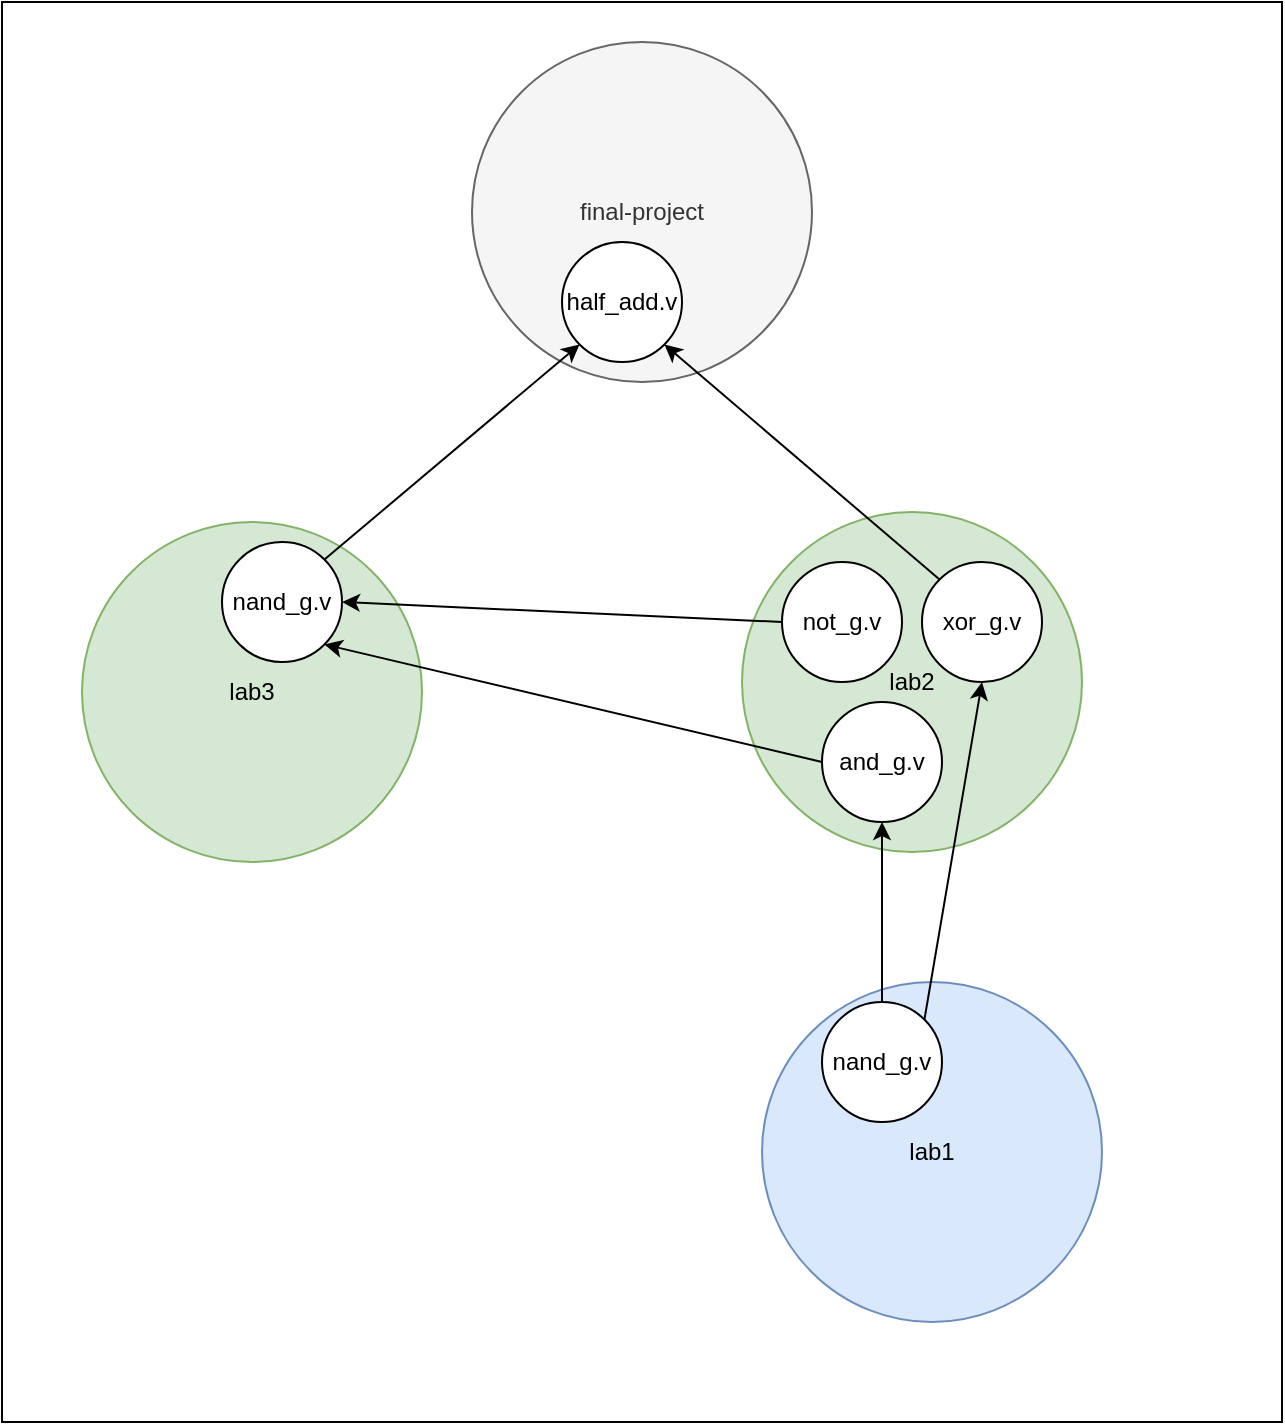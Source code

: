 <mxfile>
    <diagram id="UjCAyQmHYKV_uBVt45hV" name="Page-1">
        <mxGraphModel dx="673" dy="384" grid="1" gridSize="10" guides="1" tooltips="1" connect="1" arrows="1" fold="1" page="1" pageScale="1" pageWidth="850" pageHeight="1100" math="0" shadow="0">
            <root>
                <mxCell id="0"/>
                <mxCell id="1" parent="0"/>
                <mxCell id="11" value="" style="rounded=0;whiteSpace=wrap;html=1;" parent="1" vertex="1">
                    <mxGeometry x="120" y="90" width="640" height="710" as="geometry"/>
                </mxCell>
                <mxCell id="3" value="final-project" style="ellipse;whiteSpace=wrap;html=1;aspect=fixed;fillColor=#f5f5f5;fontColor=#333333;strokeColor=#666666;" parent="1" vertex="1">
                    <mxGeometry x="355" y="110" width="170" height="170" as="geometry"/>
                </mxCell>
                <mxCell id="4" value="lab3" style="ellipse;whiteSpace=wrap;html=1;aspect=fixed;fillColor=#d5e8d4;strokeColor=#82b366;" parent="1" vertex="1">
                    <mxGeometry x="160" y="350" width="170" height="170" as="geometry"/>
                </mxCell>
                <mxCell id="5" value="lab2" style="ellipse;whiteSpace=wrap;html=1;aspect=fixed;fillColor=#d5e8d4;strokeColor=#82b366;" parent="1" vertex="1">
                    <mxGeometry x="490" y="345" width="170" height="170" as="geometry"/>
                </mxCell>
                <mxCell id="6" value="lab1" style="ellipse;whiteSpace=wrap;html=1;aspect=fixed;fillColor=#dae8fc;strokeColor=#6c8ebf;" parent="1" vertex="1">
                    <mxGeometry x="500" y="580" width="170" height="170" as="geometry"/>
                </mxCell>
                <mxCell id="7" value="" style="endArrow=classic;html=1;entryX=1;entryY=1;entryDx=0;entryDy=0;exitX=0;exitY=0.5;exitDx=0;exitDy=0;" parent="1" source="13" target="12" edge="1">
                    <mxGeometry width="50" height="50" relative="1" as="geometry">
                        <mxPoint x="400" y="550" as="sourcePoint"/>
                        <mxPoint x="450" y="500" as="targetPoint"/>
                    </mxGeometry>
                </mxCell>
                <mxCell id="8" value="" style="endArrow=classic;html=1;exitX=0.5;exitY=0;exitDx=0;exitDy=0;entryX=0.5;entryY=1;entryDx=0;entryDy=0;" parent="1" source="17" target="13" edge="1">
                    <mxGeometry width="50" height="50" relative="1" as="geometry">
                        <mxPoint x="500" y="470" as="sourcePoint"/>
                        <mxPoint x="760" y="490" as="targetPoint"/>
                    </mxGeometry>
                </mxCell>
                <mxCell id="9" value="" style="endArrow=classic;html=1;entryX=1;entryY=1;entryDx=0;entryDy=0;exitX=0;exitY=0;exitDx=0;exitDy=0;" parent="1" source="14" target="15" edge="1">
                    <mxGeometry width="50" height="50" relative="1" as="geometry">
                        <mxPoint x="500" y="470" as="sourcePoint"/>
                        <mxPoint x="302.426" y="392.426" as="targetPoint"/>
                    </mxGeometry>
                </mxCell>
                <mxCell id="10" value="" style="endArrow=classic;html=1;entryX=0;entryY=1;entryDx=0;entryDy=0;exitX=1;exitY=0;exitDx=0;exitDy=0;" parent="1" source="12" target="15" edge="1">
                    <mxGeometry width="50" height="50" relative="1" as="geometry">
                        <mxPoint x="500" y="470" as="sourcePoint"/>
                        <mxPoint x="302.426" y="392.426" as="targetPoint"/>
                    </mxGeometry>
                </mxCell>
                <mxCell id="12" value="nand_g.v" style="ellipse;whiteSpace=wrap;html=1;aspect=fixed;" parent="1" vertex="1">
                    <mxGeometry x="230" y="360" width="60" height="60" as="geometry"/>
                </mxCell>
                <mxCell id="13" value="and_g.v" style="ellipse;whiteSpace=wrap;html=1;aspect=fixed;" parent="1" vertex="1">
                    <mxGeometry x="530" y="440" width="60" height="60" as="geometry"/>
                </mxCell>
                <mxCell id="14" value="xor_g.v" style="ellipse;whiteSpace=wrap;html=1;aspect=fixed;" parent="1" vertex="1">
                    <mxGeometry x="580" y="370" width="60" height="60" as="geometry"/>
                </mxCell>
                <mxCell id="15" value="half_add.v" style="ellipse;whiteSpace=wrap;html=1;aspect=fixed;" parent="1" vertex="1">
                    <mxGeometry x="400" y="210" width="60" height="60" as="geometry"/>
                </mxCell>
                <mxCell id="17" value="nand_g.v" style="ellipse;whiteSpace=wrap;html=1;aspect=fixed;" parent="1" vertex="1">
                    <mxGeometry x="530" y="590" width="60" height="60" as="geometry"/>
                </mxCell>
                <mxCell id="18" value="not_g.v" style="ellipse;whiteSpace=wrap;html=1;aspect=fixed;" parent="1" vertex="1">
                    <mxGeometry x="510" y="370" width="60" height="60" as="geometry"/>
                </mxCell>
                <mxCell id="19" value="" style="endArrow=classic;html=1;entryX=1;entryY=0.5;entryDx=0;entryDy=0;exitX=0;exitY=0.5;exitDx=0;exitDy=0;" parent="1" source="18" target="12" edge="1">
                    <mxGeometry width="50" height="50" relative="1" as="geometry">
                        <mxPoint x="540" y="480" as="sourcePoint"/>
                        <mxPoint x="291.213" y="421.213" as="targetPoint"/>
                    </mxGeometry>
                </mxCell>
                <mxCell id="20" value="" style="endArrow=classic;html=1;exitX=1;exitY=0;exitDx=0;exitDy=0;entryX=0.5;entryY=1;entryDx=0;entryDy=0;" edge="1" parent="1" source="17" target="14">
                    <mxGeometry width="50" height="50" relative="1" as="geometry">
                        <mxPoint x="570" y="600" as="sourcePoint"/>
                        <mxPoint x="570" y="510" as="targetPoint"/>
                    </mxGeometry>
                </mxCell>
            </root>
        </mxGraphModel>
    </diagram>
</mxfile>